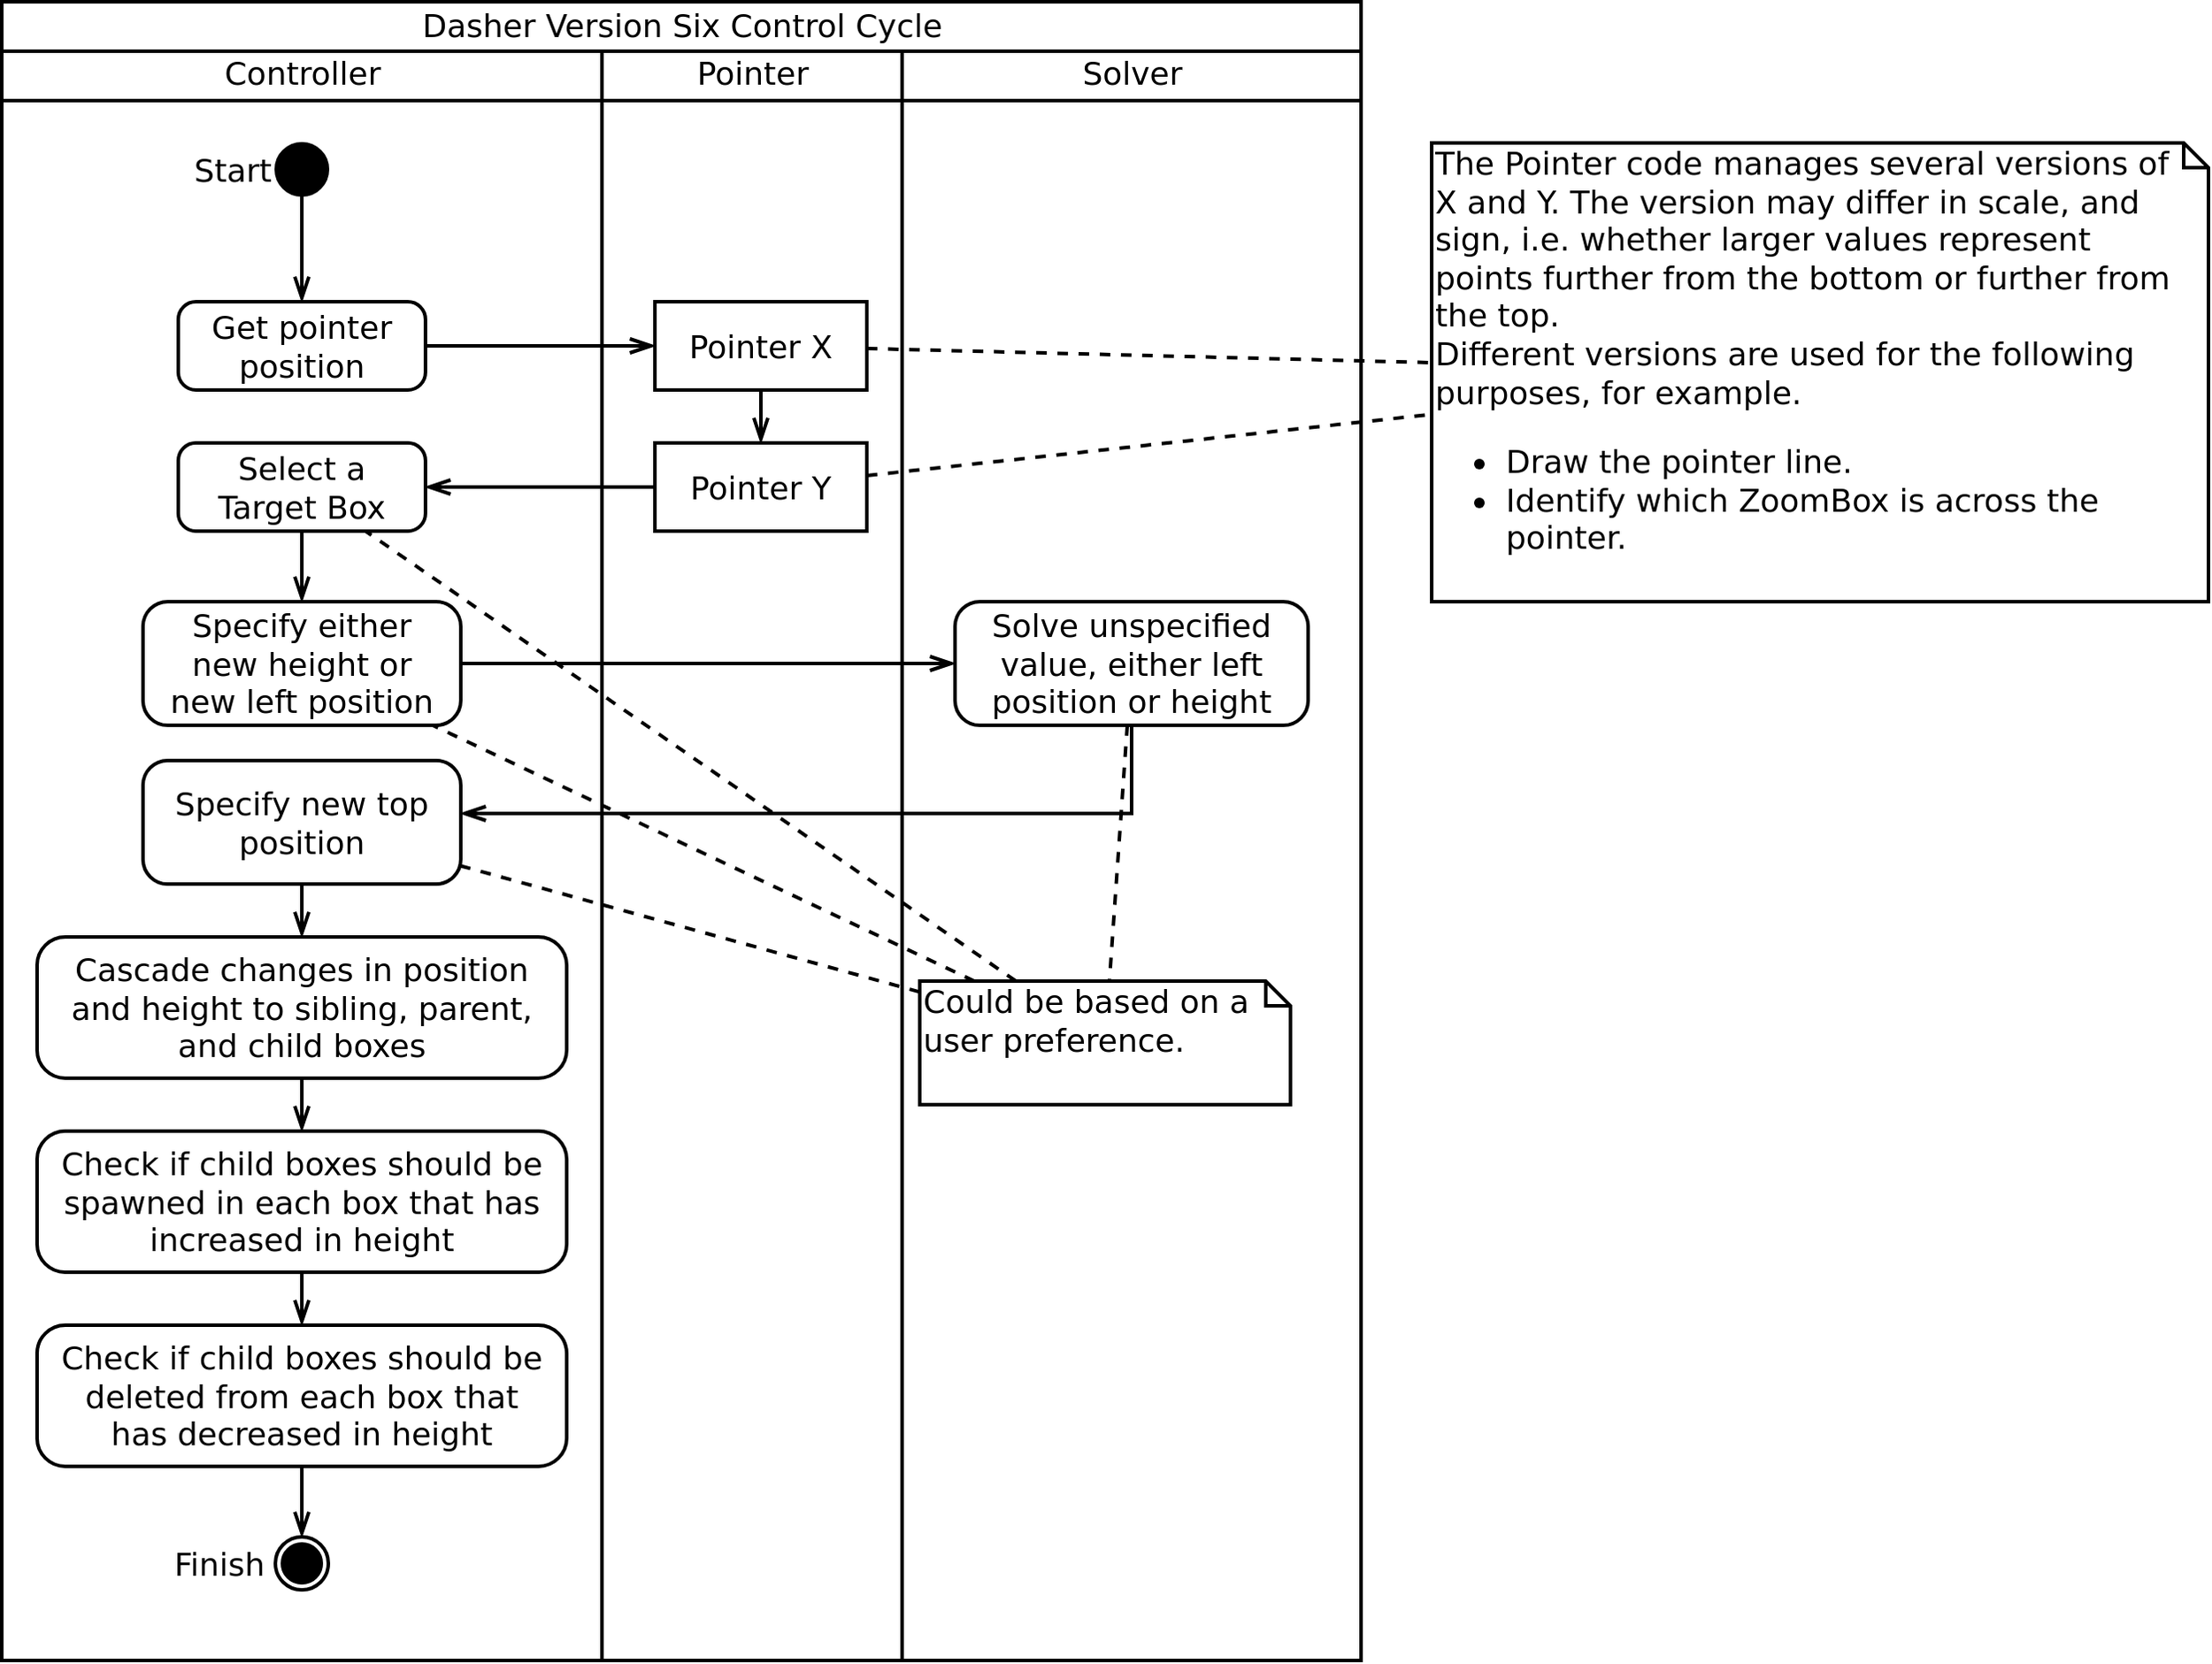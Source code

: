 <mxfile version="13.5.7" type="device"><diagram id="8iaUl4iCqBiWcX7CuOSy" name="Page-1"><mxGraphModel dx="1102" dy="1000" grid="1" gridSize="10" guides="1" tooltips="1" connect="1" arrows="1" fold="1" page="1" pageScale="1" pageWidth="827" pageHeight="1169" background="#ffffff" math="0" shadow="0"><root><mxCell id="0"/><mxCell id="1" parent="0"/><mxCell id="ZEwK35yXSkLHREYVQsiX-1" value="Dasher Version Six Control Cycle" style="swimlane;html=1;childLayout=stackLayout;resizeParent=1;resizeParentMax=0;startSize=28;fontStyle=0;fontSize=18;strokeWidth=2;spacingBottom=3;fontFamily=DejaVu Sans;" parent="1" vertex="1"><mxGeometry x="40" y="30" width="770" height="940" as="geometry"/></mxCell><mxCell id="Fm5D-SQ31K8jPGUoVonb-28" value="" style="endArrow=openThin;html=1;fontSize=18;strokeWidth=2;endFill=0;endSize=10;labelBackgroundColor=none;spacingTop=-55;align=left;rounded=0;elbow=vertical;fontFamily=DejaVu Sans;" parent="ZEwK35yXSkLHREYVQsiX-1" source="T86CNfg1yJU0qiI63tBi-28" target="T86CNfg1yJU0qiI63tBi-34" edge="1"><mxGeometry width="50" height="50" relative="1" as="geometry"><mxPoint x="187.144" y="930" as="sourcePoint"/><mxPoint x="500" y="379" as="targetPoint"/></mxGeometry></mxCell><mxCell id="ZEwK35yXSkLHREYVQsiX-3" value="Controller" style="swimlane;html=1;startSize=28;fontStyle=0;fontSize=18;strokeWidth=2;spacingBottom=4;fontFamily=DejaVu Sans;" parent="ZEwK35yXSkLHREYVQsiX-1" vertex="1"><mxGeometry y="28" width="340" height="912" as="geometry"/></mxCell><mxCell id="aoBSQdzvznngI3gMPYk2-19" value="Finish" style="ellipse;html=1;shape=endState;fillColor=#000000;strokeColor=#000000;perimeterSpacing=0;strokeWidth=2;align=right;fontSize=18;spacingLeft=0;fontFamily=DejaVu Sans;spacing=32;" parent="ZEwK35yXSkLHREYVQsiX-3" vertex="1"><mxGeometry x="155" y="842" width="30" height="30" as="geometry"/></mxCell><mxCell id="T86CNfg1yJU0qiI63tBi-48" value="Check if child boxes should be deleted from each box that has decreased in height" style="rounded=1;shadow=0;comic=0;labelBackgroundColor=none;strokeColor=#000000;strokeWidth=2;fillColor=none;fontFamily=DejaVu Sans;fontSize=18;fontColor=#000000;align=center;arcSize=20;spacingTop=10;spacingLeft=10;spacing=2;spacingBottom=10;spacingRight=10;points=[[0.2, 0], [0.4, 0], [0.6, 0], [0.8, 0], [0.5,1]];whiteSpace=wrap;" parent="ZEwK35yXSkLHREYVQsiX-3" vertex="1"><mxGeometry x="20" y="722" width="300" height="80" as="geometry"/></mxCell><mxCell id="T86CNfg1yJU0qiI63tBi-36" value="Specify new top position" style="rounded=1;shadow=0;comic=0;labelBackgroundColor=none;strokeColor=#000000;strokeWidth=2;fillColor=none;fontFamily=DejaVu Sans;fontSize=18;fontColor=#000000;align=center;arcSize=20;spacingTop=10;spacingLeft=10;spacing=2;spacingBottom=10;spacingRight=10;points=[[0.2, 0], [0.4, 0], [0.6, 0], [0.8, 0], [0.5,1]];whiteSpace=wrap;" parent="ZEwK35yXSkLHREYVQsiX-3" vertex="1"><mxGeometry x="80" y="402" width="180" height="70" as="geometry"/></mxCell><mxCell id="20" value="Start" style="ellipse;whiteSpace=wrap;html=1;rounded=0;shadow=0;comic=0;labelBackgroundColor=none;strokeColor=#000000;strokeWidth=1;fillColor=#000000;fontFamily=DejaVu Sans;fontSize=18;fontColor=#000000;align=right;aspect=fixed;verticalAlign=middle;spacing=32;" parent="ZEwK35yXSkLHREYVQsiX-3" vertex="1"><mxGeometry x="155.0" y="52" width="30" height="30" as="geometry"/></mxCell><mxCell id="Fm5D-SQ31K8jPGUoVonb-29" value="Get pointer position" style="rounded=1;shadow=0;comic=0;labelBackgroundColor=none;strokeColor=#000000;strokeWidth=2;fillColor=none;fontFamily=DejaVu Sans;fontSize=18;fontColor=#000000;align=center;arcSize=20;spacingTop=10;spacingLeft=10;spacing=2;spacingBottom=10;spacingRight=10;points=[[0.2, 0], [0.4, 0], [0.6, 0], [0.8, 0], [0.5,1]];whiteSpace=wrap;" parent="ZEwK35yXSkLHREYVQsiX-3" vertex="1"><mxGeometry x="100" y="142" width="140" height="50" as="geometry"/></mxCell><mxCell id="Fm5D-SQ31K8jPGUoVonb-24" value="" style="endArrow=openThin;html=1;fontSize=18;strokeWidth=2;endFill=0;endSize=10;labelBackgroundColor=none;spacingTop=-55;align=left;rounded=0;elbow=vertical;fontFamily=DejaVu Sans;" parent="ZEwK35yXSkLHREYVQsiX-3" source="20" target="Fm5D-SQ31K8jPGUoVonb-29" edge="1"><mxGeometry width="50" height="50" relative="1" as="geometry"><mxPoint x="330.0" y="342" as="sourcePoint"/><mxPoint x="455" y="342" as="targetPoint"/></mxGeometry></mxCell><mxCell id="T86CNfg1yJU0qiI63tBi-25" value="Select a Target Box" style="rounded=1;shadow=0;comic=0;labelBackgroundColor=none;strokeColor=#000000;strokeWidth=2;fillColor=none;fontFamily=DejaVu Sans;fontSize=18;fontColor=#000000;align=center;arcSize=20;spacingTop=10;spacingLeft=10;spacing=2;spacingBottom=10;spacingRight=10;points=[[0.2, 0], [0.4, 0], [0.6, 0], [0.8, 0], [0.5,1]];whiteSpace=wrap;" parent="ZEwK35yXSkLHREYVQsiX-3" vertex="1"><mxGeometry x="100" y="222" width="140" height="50" as="geometry"/></mxCell><mxCell id="T86CNfg1yJU0qiI63tBi-28" value="Specify either new height or new left position" style="rounded=1;shadow=0;comic=0;labelBackgroundColor=none;strokeColor=#000000;strokeWidth=2;fillColor=none;fontFamily=DejaVu Sans;fontSize=18;fontColor=#000000;align=center;arcSize=20;spacingTop=10;spacingLeft=10;spacing=2;spacingBottom=10;spacingRight=10;points=[[0.2, 0], [0.4, 0], [0.6, 0], [0.8, 0], [0.5,1]];whiteSpace=wrap;" parent="ZEwK35yXSkLHREYVQsiX-3" vertex="1"><mxGeometry x="80" y="312" width="180" height="70" as="geometry"/></mxCell><mxCell id="T86CNfg1yJU0qiI63tBi-29" value="" style="endArrow=openThin;html=1;fontSize=18;strokeWidth=2;endFill=0;endSize=10;labelBackgroundColor=none;spacingTop=-55;align=left;rounded=0;elbow=vertical;fontFamily=DejaVu Sans;" parent="ZEwK35yXSkLHREYVQsiX-3" source="T86CNfg1yJU0qiI63tBi-25" target="T86CNfg1yJU0qiI63tBi-28" edge="1"><mxGeometry width="50" height="50" relative="1" as="geometry"><mxPoint x="400" y="287" as="sourcePoint"/><mxPoint x="225" y="287" as="targetPoint"/></mxGeometry></mxCell><mxCell id="T86CNfg1yJU0qiI63tBi-46" value="" style="endArrow=openThin;html=1;fontSize=18;strokeWidth=2;endFill=0;endSize=10;labelBackgroundColor=none;spacingTop=-55;align=left;rounded=0;elbow=vertical;fontFamily=DejaVu Sans;" parent="ZEwK35yXSkLHREYVQsiX-3" source="T86CNfg1yJU0qiI63tBi-36" target="T86CNfg1yJU0qiI63tBi-45" edge="1"><mxGeometry width="50" height="50" relative="1" as="geometry"><mxPoint x="297.5" y="387" as="sourcePoint"/><mxPoint x="570" y="387" as="targetPoint"/></mxGeometry></mxCell><mxCell id="T86CNfg1yJU0qiI63tBi-45" value="Cascade changes in position and height to sibling, parent, and child boxes" style="rounded=1;shadow=0;comic=0;labelBackgroundColor=none;strokeColor=#000000;strokeWidth=2;fillColor=none;fontFamily=DejaVu Sans;fontSize=18;fontColor=#000000;align=center;arcSize=20;spacingTop=10;spacingLeft=10;spacing=2;spacingBottom=10;spacingRight=10;points=[[0.2, 0], [0.4, 0], [0.6, 0], [0.8, 0], [0.5,1]];whiteSpace=wrap;" parent="ZEwK35yXSkLHREYVQsiX-3" vertex="1"><mxGeometry x="20" y="502" width="300" height="80" as="geometry"/></mxCell><mxCell id="T86CNfg1yJU0qiI63tBi-47" value="Check if child boxes should be spawned in each box that has increased in height" style="rounded=1;shadow=0;comic=0;labelBackgroundColor=none;strokeColor=#000000;strokeWidth=2;fillColor=none;fontFamily=DejaVu Sans;fontSize=18;fontColor=#000000;align=center;arcSize=20;spacingTop=10;spacingLeft=10;spacing=2;spacingBottom=10;spacingRight=10;points=[[0.2, 0], [0.4, 0], [0.6, 0], [0.8, 0], [0.5,1]];whiteSpace=wrap;" parent="ZEwK35yXSkLHREYVQsiX-3" vertex="1"><mxGeometry x="20" y="612" width="300" height="80" as="geometry"/></mxCell><mxCell id="T86CNfg1yJU0qiI63tBi-49" value="" style="endArrow=openThin;html=1;fontSize=18;strokeWidth=2;endFill=0;endSize=10;labelBackgroundColor=none;spacingTop=-55;align=left;rounded=0;elbow=vertical;fontFamily=DejaVu Sans;" parent="ZEwK35yXSkLHREYVQsiX-3" source="T86CNfg1yJU0qiI63tBi-45" target="T86CNfg1yJU0qiI63tBi-47" edge="1"><mxGeometry width="50" height="50" relative="1" as="geometry"><mxPoint x="207.5" y="150" as="sourcePoint"/><mxPoint x="207.5" y="210" as="targetPoint"/></mxGeometry></mxCell><mxCell id="T86CNfg1yJU0qiI63tBi-50" value="" style="endArrow=openThin;html=1;fontSize=18;strokeWidth=2;endFill=0;endSize=10;labelBackgroundColor=none;spacingTop=-55;align=left;rounded=0;elbow=vertical;fontFamily=DejaVu Sans;" parent="ZEwK35yXSkLHREYVQsiX-3" source="T86CNfg1yJU0qiI63tBi-47" target="T86CNfg1yJU0qiI63tBi-48" edge="1"><mxGeometry width="50" height="50" relative="1" as="geometry"><mxPoint x="209.091" y="650" as="sourcePoint"/><mxPoint x="208.409" y="680" as="targetPoint"/></mxGeometry></mxCell><mxCell id="T86CNfg1yJU0qiI63tBi-51" value="" style="endArrow=openThin;html=1;fontSize=18;strokeWidth=2;endFill=0;endSize=10;labelBackgroundColor=none;spacingTop=-55;align=left;rounded=0;elbow=vertical;fontFamily=DejaVu Sans;" parent="ZEwK35yXSkLHREYVQsiX-3" source="T86CNfg1yJU0qiI63tBi-48" target="aoBSQdzvznngI3gMPYk2-19" edge="1"><mxGeometry width="50" height="50" relative="1" as="geometry"><mxPoint x="220" y="150" as="sourcePoint"/><mxPoint x="220" y="210" as="targetPoint"/></mxGeometry></mxCell><mxCell id="ZEwK35yXSkLHREYVQsiX-4" value="Pointer" style="swimlane;html=1;startSize=28;fontStyle=0;fontSize=18;strokeWidth=2;spacingBottom=4;fontFamily=DejaVu Sans;" parent="ZEwK35yXSkLHREYVQsiX-1" vertex="1"><mxGeometry x="340" y="28" width="170" height="912" as="geometry"/></mxCell><mxCell id="T86CNfg1yJU0qiI63tBi-20" value="Pointer X" style="rounded=0;shadow=0;comic=0;labelBackgroundColor=none;strokeColor=#000000;strokeWidth=2;fillColor=none;fontFamily=DejaVu Sans;fontSize=18;fontColor=#000000;align=center;arcSize=20;spacingTop=10;spacingLeft=10;spacing=2;spacingBottom=10;spacingRight=10;points=[[0.2, 0], [0.4, 0], [0.6, 0], [0.8, 0], [0.5,1]];whiteSpace=wrap;" parent="ZEwK35yXSkLHREYVQsiX-4" vertex="1"><mxGeometry x="30" y="142" width="120" height="50" as="geometry"/></mxCell><mxCell id="T86CNfg1yJU0qiI63tBi-21" value="Pointer Y" style="rounded=0;shadow=0;comic=0;labelBackgroundColor=none;strokeColor=#000000;strokeWidth=2;fillColor=none;fontFamily=DejaVu Sans;fontSize=18;fontColor=#000000;align=center;arcSize=20;spacingTop=10;spacingLeft=10;spacing=2;spacingBottom=10;spacingRight=10;points=[[0.2, 0], [0.4, 0], [0.6, 0], [0.8, 0], [0.5,1]];whiteSpace=wrap;" parent="ZEwK35yXSkLHREYVQsiX-4" vertex="1"><mxGeometry x="30" y="222" width="120" height="50" as="geometry"/></mxCell><mxCell id="T86CNfg1yJU0qiI63tBi-22" value="" style="endArrow=openThin;html=1;fontSize=18;strokeWidth=2;endFill=0;endSize=10;labelBackgroundColor=none;spacingTop=-55;align=left;rounded=0;elbow=vertical;fontFamily=DejaVu Sans;" parent="ZEwK35yXSkLHREYVQsiX-4" source="T86CNfg1yJU0qiI63tBi-20" target="T86CNfg1yJU0qiI63tBi-21" edge="1"><mxGeometry width="50" height="50" relative="1" as="geometry"><mxPoint x="-5" y="207" as="sourcePoint"/><mxPoint x="80" y="207" as="targetPoint"/></mxGeometry></mxCell><mxCell id="Fm5D-SQ31K8jPGUoVonb-33" value="" style="endArrow=openThin;html=1;fontSize=18;strokeWidth=2;endFill=0;endSize=10;labelBackgroundColor=none;spacingTop=-55;align=left;rounded=0;elbow=vertical;fontFamily=DejaVu Sans;" parent="ZEwK35yXSkLHREYVQsiX-1" source="Fm5D-SQ31K8jPGUoVonb-29" target="T86CNfg1yJU0qiI63tBi-20" edge="1"><mxGeometry width="50" height="50" relative="1" as="geometry"><mxPoint x="90" y="740" as="sourcePoint"/><mxPoint x="530" y="409" as="targetPoint"/></mxGeometry></mxCell><mxCell id="T86CNfg1yJU0qiI63tBi-26" value="" style="endArrow=openThin;html=1;fontSize=18;strokeWidth=2;endFill=0;endSize=10;labelBackgroundColor=none;spacingTop=-55;align=left;rounded=0;elbow=vertical;fontFamily=DejaVu Sans;" parent="ZEwK35yXSkLHREYVQsiX-1" source="T86CNfg1yJU0qiI63tBi-21" target="T86CNfg1yJU0qiI63tBi-25" edge="1"><mxGeometry width="50" height="50" relative="1" as="geometry"><mxPoint x="465" y="235" as="sourcePoint"/><mxPoint x="550" y="235" as="targetPoint"/></mxGeometry></mxCell><mxCell id="T86CNfg1yJU0qiI63tBi-30" value="Solver" style="swimlane;html=1;startSize=28;fontStyle=0;fontSize=18;strokeWidth=2;spacingBottom=4;fontFamily=DejaVu Sans;" parent="ZEwK35yXSkLHREYVQsiX-1" vertex="1"><mxGeometry x="510" y="28" width="260" height="912" as="geometry"/></mxCell><mxCell id="T86CNfg1yJU0qiI63tBi-34" value="Solve unspecified value, either left position or height" style="rounded=1;shadow=0;comic=0;labelBackgroundColor=none;strokeColor=#000000;strokeWidth=2;fillColor=none;fontFamily=DejaVu Sans;fontSize=18;fontColor=#000000;align=center;arcSize=20;spacingTop=10;spacingLeft=10;spacing=2;spacingBottom=10;spacingRight=10;points=[[0.2, 0], [0.4, 0], [0.6, 0], [0.8, 0], [0.5,1]];whiteSpace=wrap;" parent="T86CNfg1yJU0qiI63tBi-30" vertex="1"><mxGeometry x="30" y="312" width="200" height="70" as="geometry"/></mxCell><mxCell id="T86CNfg1yJU0qiI63tBi-43" value="" style="endArrow=none;html=1;fontSize=18;strokeWidth=2;endFill=0;labelBackgroundColor=none;spacingTop=-55;align=left;rounded=0;dashed=1;endSize=10;fontFamily=DejaVu Sans;" parent="T86CNfg1yJU0qiI63tBi-30" source="T86CNfg1yJU0qiI63tBi-34" target="T86CNfg1yJU0qiI63tBi-37" edge="1"><mxGeometry width="50" height="50" relative="1" as="geometry"><mxPoint x="-30" y="179.586" as="sourcePoint"/><mxPoint x="270" y="192.517" as="targetPoint"/></mxGeometry></mxCell><mxCell id="T86CNfg1yJU0qiI63tBi-37" value="Could be based on a user preference." style="shape=note;whiteSpace=wrap;html=1;size=14;verticalAlign=top;align=left;spacingTop=-6;strokeWidth=2;fontSize=18;fillColor=none;spacingRight=13;fontStyle=0;fontFamily=DejaVu Sans;" parent="T86CNfg1yJU0qiI63tBi-30" vertex="1"><mxGeometry x="10" y="527" width="210" height="70" as="geometry"/></mxCell><mxCell id="Fm5D-SQ31K8jPGUoVonb-26" value="" style="endArrow=openThin;html=1;fontSize=18;strokeWidth=2;endFill=0;endSize=10;labelBackgroundColor=none;spacingTop=-55;align=left;rounded=0;elbow=vertical;edgeStyle=elbowEdgeStyle;fontFamily=DejaVu Sans;" parent="ZEwK35yXSkLHREYVQsiX-1" source="T86CNfg1yJU0qiI63tBi-34" target="T86CNfg1yJU0qiI63tBi-36" edge="1"><mxGeometry width="50" height="50" relative="1" as="geometry"><mxPoint x="185" y="135" as="sourcePoint"/><mxPoint x="165" y="930" as="targetPoint"/><Array as="points"><mxPoint x="380" y="460"/></Array></mxGeometry></mxCell><mxCell id="T86CNfg1yJU0qiI63tBi-39" value="" style="endArrow=none;html=1;fontSize=18;strokeWidth=2;endFill=0;labelBackgroundColor=none;spacingTop=-55;align=left;rounded=0;dashed=1;endSize=10;fontFamily=DejaVu Sans;" parent="ZEwK35yXSkLHREYVQsiX-1" source="T86CNfg1yJU0qiI63tBi-37" target="T86CNfg1yJU0qiI63tBi-25" edge="1"><mxGeometry width="50" height="50" relative="1" as="geometry"><mxPoint x="480" y="207.586" as="sourcePoint"/><mxPoint x="780" y="220.517" as="targetPoint"/></mxGeometry></mxCell><mxCell id="T86CNfg1yJU0qiI63tBi-40" value="" style="endArrow=none;html=1;fontSize=18;strokeWidth=2;endFill=0;labelBackgroundColor=none;spacingTop=-55;align=left;rounded=0;dashed=1;endSize=10;fontFamily=DejaVu Sans;" parent="ZEwK35yXSkLHREYVQsiX-1" source="T86CNfg1yJU0qiI63tBi-37" target="T86CNfg1yJU0qiI63tBi-28" edge="1"><mxGeometry width="50" height="50" relative="1" as="geometry"><mxPoint x="-150" y="244.808" as="sourcePoint"/><mxPoint x="65" y="275.128" as="targetPoint"/></mxGeometry></mxCell><mxCell id="T86CNfg1yJU0qiI63tBi-41" value="" style="endArrow=none;html=1;fontSize=18;strokeWidth=2;endFill=0;labelBackgroundColor=none;spacingTop=-55;align=left;rounded=0;dashed=1;endSize=10;fontFamily=DejaVu Sans;" parent="ZEwK35yXSkLHREYVQsiX-1" source="T86CNfg1yJU0qiI63tBi-37" target="T86CNfg1yJU0qiI63tBi-36" edge="1"><mxGeometry width="50" height="50" relative="1" as="geometry"><mxPoint x="-166.935" y="265" as="sourcePoint"/><mxPoint x="46.935" y="350" as="targetPoint"/></mxGeometry></mxCell><mxCell id="T86CNfg1yJU0qiI63tBi-23" value="The Pointer code manages several versions of X and Y. The version may differ in scale, and sign, i.e. whether larger values represent points further from the bottom or further from the top.&lt;br&gt;Different versions are used for the following purposes, for example.&amp;nbsp;&lt;br&gt;&lt;ul&gt;&lt;li&gt;Draw the pointer line.&lt;/li&gt;&lt;li&gt;Identify which ZoomBox is across the pointer.&lt;/li&gt;&lt;/ul&gt;" style="shape=note;whiteSpace=wrap;html=1;size=14;verticalAlign=top;align=left;spacingTop=-6;strokeWidth=2;fontSize=18;fillColor=none;spacingRight=13;fontStyle=0;fontFamily=DejaVu Sans;" parent="1" vertex="1"><mxGeometry x="850" y="110" width="440" height="260" as="geometry"/></mxCell><mxCell id="T86CNfg1yJU0qiI63tBi-24" value="" style="endArrow=none;html=1;fontSize=18;strokeWidth=2;endFill=0;labelBackgroundColor=none;spacingTop=-55;align=left;rounded=0;dashed=1;endSize=10;fontFamily=DejaVu Sans;" parent="1" source="T86CNfg1yJU0qiI63tBi-21" target="T86CNfg1yJU0qiI63tBi-23" edge="1"><mxGeometry width="50" height="50" relative="1" as="geometry"><mxPoint x="570" y="1030" as="sourcePoint"/><mxPoint x="550" y="1307" as="targetPoint"/></mxGeometry></mxCell><mxCell id="T86CNfg1yJU0qiI63tBi-27" value="" style="endArrow=none;html=1;fontSize=18;strokeWidth=2;endFill=0;labelBackgroundColor=none;spacingTop=-55;align=left;rounded=0;dashed=1;endSize=10;fontFamily=DejaVu Sans;" parent="1" source="T86CNfg1yJU0qiI63tBi-20" target="T86CNfg1yJU0qiI63tBi-23" edge="1"><mxGeometry width="50" height="50" relative="1" as="geometry"><mxPoint x="670" y="311.154" as="sourcePoint"/><mxPoint x="780" y="304.103" as="targetPoint"/></mxGeometry></mxCell></root></mxGraphModel></diagram></mxfile>